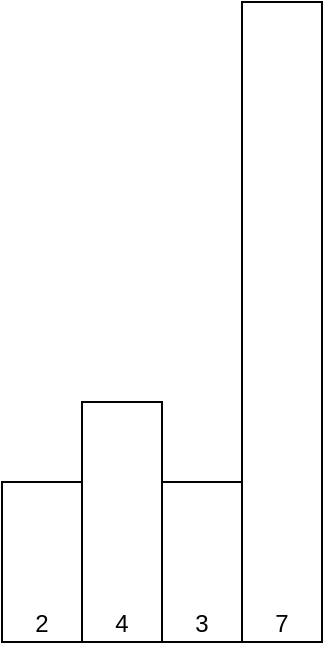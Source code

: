 <mxfile version="22.1.11" type="device">
  <diagram name="페이지-1" id="gfZU_FYnbHBELBhRZTQi">
    <mxGraphModel dx="1036" dy="629" grid="1" gridSize="10" guides="1" tooltips="1" connect="1" arrows="1" fold="1" page="1" pageScale="1" pageWidth="827" pageHeight="1169" math="0" shadow="0">
      <root>
        <mxCell id="0" />
        <mxCell id="1" parent="0" />
        <mxCell id="clbpy0nw_IkRFqMCx4xx-1" value="2" style="rounded=0;whiteSpace=wrap;html=1;verticalAlign=bottom;" vertex="1" parent="1">
          <mxGeometry x="40" y="280" width="40" height="80" as="geometry" />
        </mxCell>
        <mxCell id="clbpy0nw_IkRFqMCx4xx-2" value="4" style="rounded=0;whiteSpace=wrap;html=1;verticalAlign=bottom;" vertex="1" parent="1">
          <mxGeometry x="80" y="240" width="40" height="120" as="geometry" />
        </mxCell>
        <mxCell id="clbpy0nw_IkRFqMCx4xx-3" value="3" style="rounded=0;whiteSpace=wrap;html=1;verticalAlign=bottom;" vertex="1" parent="1">
          <mxGeometry x="120" y="280" width="40" height="80" as="geometry" />
        </mxCell>
        <mxCell id="clbpy0nw_IkRFqMCx4xx-4" value="7" style="rounded=0;whiteSpace=wrap;html=1;verticalAlign=bottom;" vertex="1" parent="1">
          <mxGeometry x="160" y="40" width="40" height="320" as="geometry" />
        </mxCell>
      </root>
    </mxGraphModel>
  </diagram>
</mxfile>
